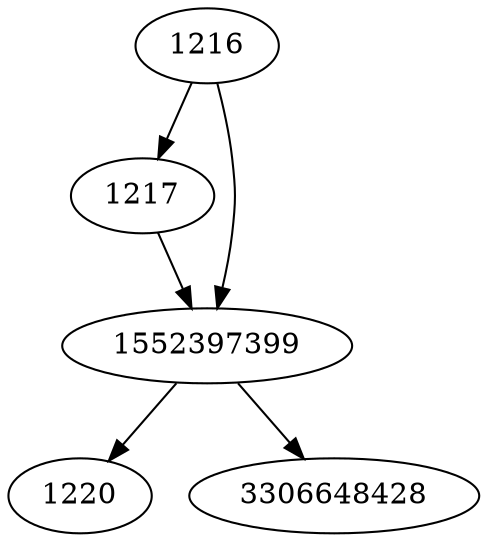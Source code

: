 strict digraph  {
1216;
1217;
1220;
3306648428;
1552397399;
1216 -> 1552397399;
1216 -> 1217;
1217 -> 1552397399;
1552397399 -> 3306648428;
1552397399 -> 1220;
}
